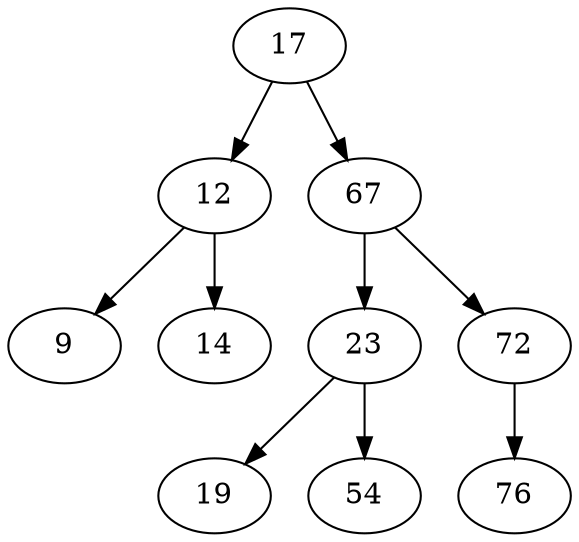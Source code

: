 digraph avl_tree {
  17 -> 12;
  17 -> 67;
  12 -> 9;
  12 -> 14;
  67 -> 23;
  67 -> 72;
  23 -> 19;
  23 -> 54;
  72 -> 76;
}
